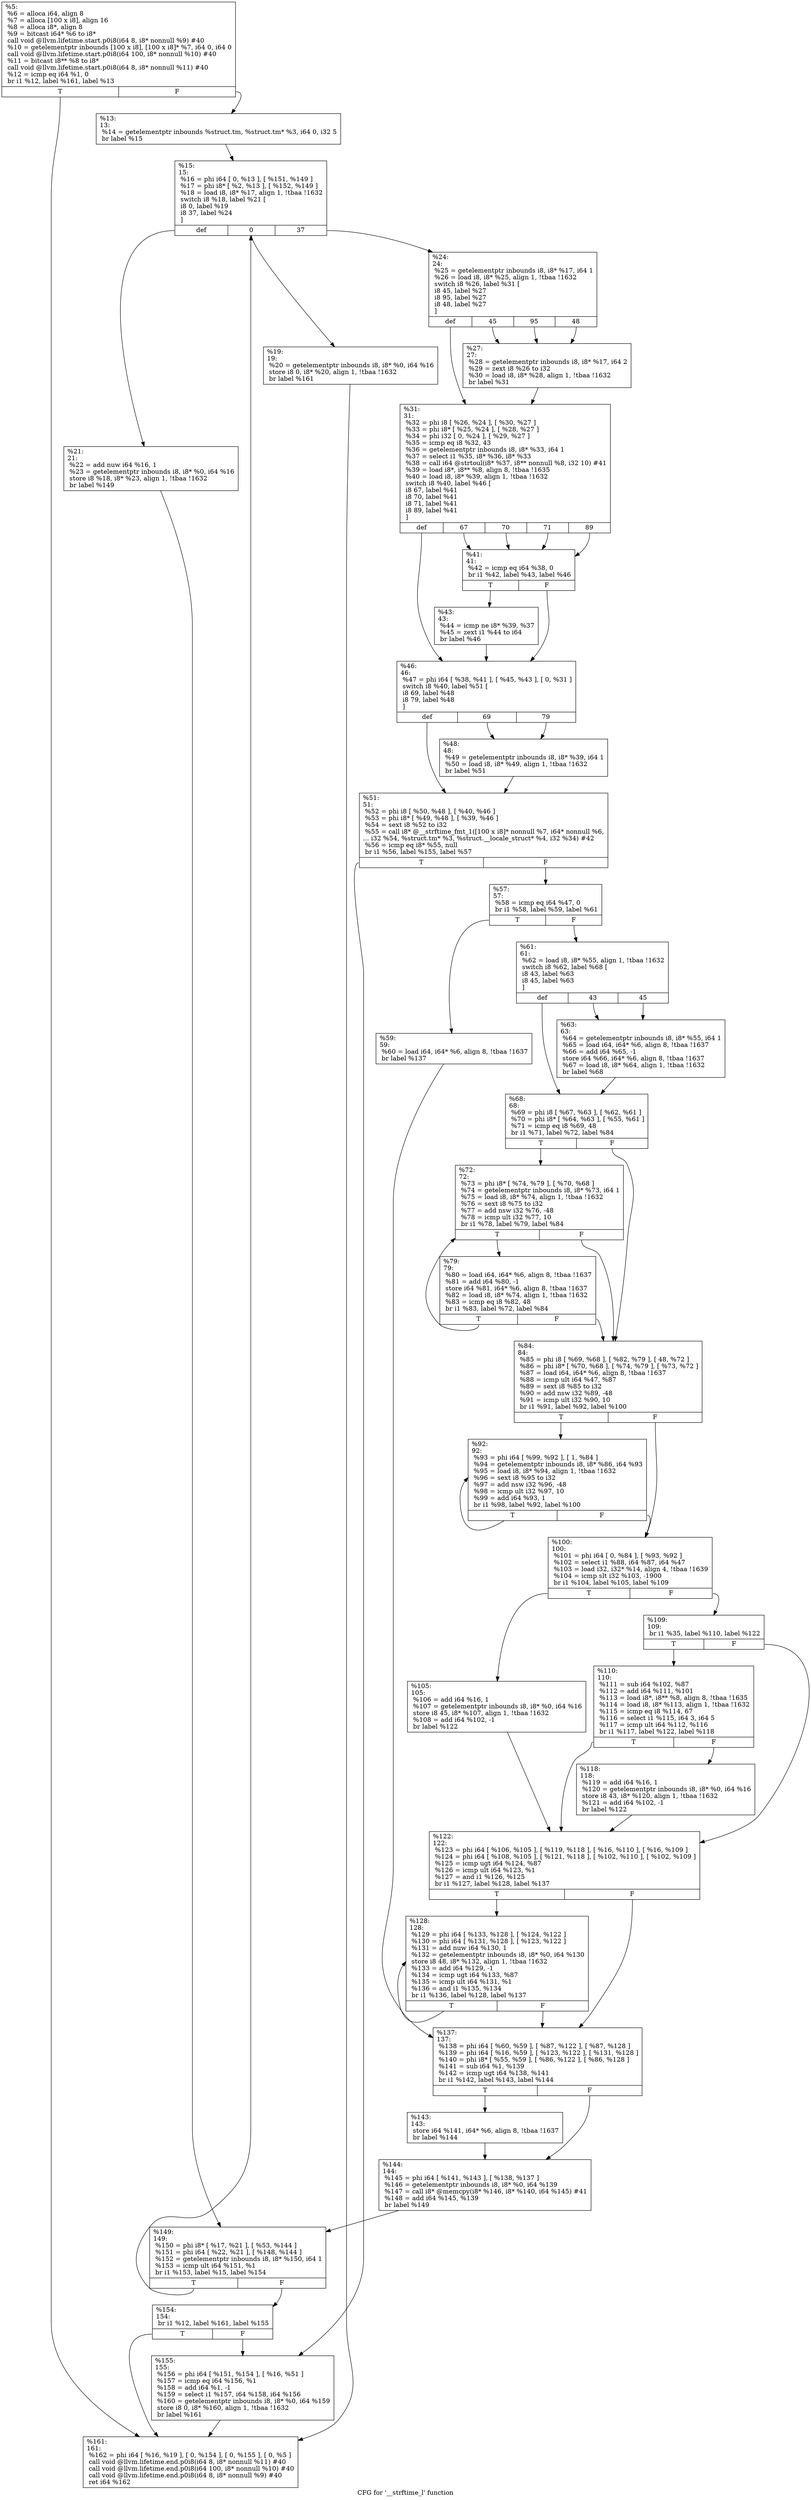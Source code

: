 digraph "CFG for '__strftime_l' function" {
	label="CFG for '__strftime_l' function";

	Node0x1833530 [shape=record,label="{%5:\l  %6 = alloca i64, align 8\l  %7 = alloca [100 x i8], align 16\l  %8 = alloca i8*, align 8\l  %9 = bitcast i64* %6 to i8*\l  call void @llvm.lifetime.start.p0i8(i64 8, i8* nonnull %9) #40\l  %10 = getelementptr inbounds [100 x i8], [100 x i8]* %7, i64 0, i64 0\l  call void @llvm.lifetime.start.p0i8(i64 100, i8* nonnull %10) #40\l  %11 = bitcast i8** %8 to i8*\l  call void @llvm.lifetime.start.p0i8(i64 8, i8* nonnull %11) #40\l  %12 = icmp eq i64 %1, 0\l  br i1 %12, label %161, label %13\l|{<s0>T|<s1>F}}"];
	Node0x1833530:s0 -> Node0x1834220;
	Node0x1833530:s1 -> Node0x1833780;
	Node0x1833780 [shape=record,label="{%13:\l13:                                               \l  %14 = getelementptr inbounds %struct.tm, %struct.tm* %3, i64 0, i32 5\l  br label %15\l}"];
	Node0x1833780 -> Node0x18337d0;
	Node0x18337d0 [shape=record,label="{%15:\l15:                                               \l  %16 = phi i64 [ 0, %13 ], [ %151, %149 ]\l  %17 = phi i8* [ %2, %13 ], [ %152, %149 ]\l  %18 = load i8, i8* %17, align 1, !tbaa !1632\l  switch i8 %18, label %21 [\l    i8 0, label %19\l    i8 37, label %24\l  ]\l|{<s0>def|<s1>0|<s2>37}}"];
	Node0x18337d0:s0 -> Node0x1833870;
	Node0x18337d0:s1 -> Node0x1833820;
	Node0x18337d0:s2 -> Node0x18338c0;
	Node0x1833820 [shape=record,label="{%19:\l19:                                               \l  %20 = getelementptr inbounds i8, i8* %0, i64 %16\l  store i8 0, i8* %20, align 1, !tbaa !1632\l  br label %161\l}"];
	Node0x1833820 -> Node0x1834220;
	Node0x1833870 [shape=record,label="{%21:\l21:                                               \l  %22 = add nuw i64 %16, 1\l  %23 = getelementptr inbounds i8, i8* %0, i64 %16\l  store i8 %18, i8* %23, align 1, !tbaa !1632\l  br label %149\l}"];
	Node0x1833870 -> Node0x1834130;
	Node0x18338c0 [shape=record,label="{%24:\l24:                                               \l  %25 = getelementptr inbounds i8, i8* %17, i64 1\l  %26 = load i8, i8* %25, align 1, !tbaa !1632\l  switch i8 %26, label %31 [\l    i8 45, label %27\l    i8 95, label %27\l    i8 48, label %27\l  ]\l|{<s0>def|<s1>45|<s2>95|<s3>48}}"];
	Node0x18338c0:s0 -> Node0x1833960;
	Node0x18338c0:s1 -> Node0x1833910;
	Node0x18338c0:s2 -> Node0x1833910;
	Node0x18338c0:s3 -> Node0x1833910;
	Node0x1833910 [shape=record,label="{%27:\l27:                                               \l  %28 = getelementptr inbounds i8, i8* %17, i64 2\l  %29 = zext i8 %26 to i32\l  %30 = load i8, i8* %28, align 1, !tbaa !1632\l  br label %31\l}"];
	Node0x1833910 -> Node0x1833960;
	Node0x1833960 [shape=record,label="{%31:\l31:                                               \l  %32 = phi i8 [ %26, %24 ], [ %30, %27 ]\l  %33 = phi i8* [ %25, %24 ], [ %28, %27 ]\l  %34 = phi i32 [ 0, %24 ], [ %29, %27 ]\l  %35 = icmp eq i8 %32, 43\l  %36 = getelementptr inbounds i8, i8* %33, i64 1\l  %37 = select i1 %35, i8* %36, i8* %33\l  %38 = call i64 @strtoul(i8* %37, i8** nonnull %8, i32 10) #41\l  %39 = load i8*, i8** %8, align 8, !tbaa !1635\l  %40 = load i8, i8* %39, align 1, !tbaa !1632\l  switch i8 %40, label %46 [\l    i8 67, label %41\l    i8 70, label %41\l    i8 71, label %41\l    i8 89, label %41\l  ]\l|{<s0>def|<s1>67|<s2>70|<s3>71|<s4>89}}"];
	Node0x1833960:s0 -> Node0x1833a50;
	Node0x1833960:s1 -> Node0x18339b0;
	Node0x1833960:s2 -> Node0x18339b0;
	Node0x1833960:s3 -> Node0x18339b0;
	Node0x1833960:s4 -> Node0x18339b0;
	Node0x18339b0 [shape=record,label="{%41:\l41:                                               \l  %42 = icmp eq i64 %38, 0\l  br i1 %42, label %43, label %46\l|{<s0>T|<s1>F}}"];
	Node0x18339b0:s0 -> Node0x1833a00;
	Node0x18339b0:s1 -> Node0x1833a50;
	Node0x1833a00 [shape=record,label="{%43:\l43:                                               \l  %44 = icmp ne i8* %39, %37\l  %45 = zext i1 %44 to i64\l  br label %46\l}"];
	Node0x1833a00 -> Node0x1833a50;
	Node0x1833a50 [shape=record,label="{%46:\l46:                                               \l  %47 = phi i64 [ %38, %41 ], [ %45, %43 ], [ 0, %31 ]\l  switch i8 %40, label %51 [\l    i8 69, label %48\l    i8 79, label %48\l  ]\l|{<s0>def|<s1>69|<s2>79}}"];
	Node0x1833a50:s0 -> Node0x1833af0;
	Node0x1833a50:s1 -> Node0x1833aa0;
	Node0x1833a50:s2 -> Node0x1833aa0;
	Node0x1833aa0 [shape=record,label="{%48:\l48:                                               \l  %49 = getelementptr inbounds i8, i8* %39, i64 1\l  %50 = load i8, i8* %49, align 1, !tbaa !1632\l  br label %51\l}"];
	Node0x1833aa0 -> Node0x1833af0;
	Node0x1833af0 [shape=record,label="{%51:\l51:                                               \l  %52 = phi i8 [ %50, %48 ], [ %40, %46 ]\l  %53 = phi i8* [ %49, %48 ], [ %39, %46 ]\l  %54 = sext i8 %52 to i32\l  %55 = call i8* @__strftime_fmt_1([100 x i8]* nonnull %7, i64* nonnull %6,\l... i32 %54, %struct.tm* %3, %struct.__locale_struct* %4, i32 %34) #42\l  %56 = icmp eq i8* %55, null\l  br i1 %56, label %155, label %57\l|{<s0>T|<s1>F}}"];
	Node0x1833af0:s0 -> Node0x18341d0;
	Node0x1833af0:s1 -> Node0x1833b40;
	Node0x1833b40 [shape=record,label="{%57:\l57:                                               \l  %58 = icmp eq i64 %47, 0\l  br i1 %58, label %59, label %61\l|{<s0>T|<s1>F}}"];
	Node0x1833b40:s0 -> Node0x1833b90;
	Node0x1833b40:s1 -> Node0x1833be0;
	Node0x1833b90 [shape=record,label="{%59:\l59:                                               \l  %60 = load i64, i64* %6, align 8, !tbaa !1637\l  br label %137\l}"];
	Node0x1833b90 -> Node0x1834040;
	Node0x1833be0 [shape=record,label="{%61:\l61:                                               \l  %62 = load i8, i8* %55, align 1, !tbaa !1632\l  switch i8 %62, label %68 [\l    i8 43, label %63\l    i8 45, label %63\l  ]\l|{<s0>def|<s1>43|<s2>45}}"];
	Node0x1833be0:s0 -> Node0x1833c80;
	Node0x1833be0:s1 -> Node0x1833c30;
	Node0x1833be0:s2 -> Node0x1833c30;
	Node0x1833c30 [shape=record,label="{%63:\l63:                                               \l  %64 = getelementptr inbounds i8, i8* %55, i64 1\l  %65 = load i64, i64* %6, align 8, !tbaa !1637\l  %66 = add i64 %65, -1\l  store i64 %66, i64* %6, align 8, !tbaa !1637\l  %67 = load i8, i8* %64, align 1, !tbaa !1632\l  br label %68\l}"];
	Node0x1833c30 -> Node0x1833c80;
	Node0x1833c80 [shape=record,label="{%68:\l68:                                               \l  %69 = phi i8 [ %67, %63 ], [ %62, %61 ]\l  %70 = phi i8* [ %64, %63 ], [ %55, %61 ]\l  %71 = icmp eq i8 %69, 48\l  br i1 %71, label %72, label %84\l|{<s0>T|<s1>F}}"];
	Node0x1833c80:s0 -> Node0x1833cd0;
	Node0x1833c80:s1 -> Node0x1833d70;
	Node0x1833cd0 [shape=record,label="{%72:\l72:                                               \l  %73 = phi i8* [ %74, %79 ], [ %70, %68 ]\l  %74 = getelementptr inbounds i8, i8* %73, i64 1\l  %75 = load i8, i8* %74, align 1, !tbaa !1632\l  %76 = sext i8 %75 to i32\l  %77 = add nsw i32 %76, -48\l  %78 = icmp ult i32 %77, 10\l  br i1 %78, label %79, label %84\l|{<s0>T|<s1>F}}"];
	Node0x1833cd0:s0 -> Node0x1833d20;
	Node0x1833cd0:s1 -> Node0x1833d70;
	Node0x1833d20 [shape=record,label="{%79:\l79:                                               \l  %80 = load i64, i64* %6, align 8, !tbaa !1637\l  %81 = add i64 %80, -1\l  store i64 %81, i64* %6, align 8, !tbaa !1637\l  %82 = load i8, i8* %74, align 1, !tbaa !1632\l  %83 = icmp eq i8 %82, 48\l  br i1 %83, label %72, label %84\l|{<s0>T|<s1>F}}"];
	Node0x1833d20:s0 -> Node0x1833cd0;
	Node0x1833d20:s1 -> Node0x1833d70;
	Node0x1833d70 [shape=record,label="{%84:\l84:                                               \l  %85 = phi i8 [ %69, %68 ], [ %82, %79 ], [ 48, %72 ]\l  %86 = phi i8* [ %70, %68 ], [ %74, %79 ], [ %73, %72 ]\l  %87 = load i64, i64* %6, align 8, !tbaa !1637\l  %88 = icmp ult i64 %47, %87\l  %89 = sext i8 %85 to i32\l  %90 = add nsw i32 %89, -48\l  %91 = icmp ult i32 %90, 10\l  br i1 %91, label %92, label %100\l|{<s0>T|<s1>F}}"];
	Node0x1833d70:s0 -> Node0x1833dc0;
	Node0x1833d70:s1 -> Node0x1833e10;
	Node0x1833dc0 [shape=record,label="{%92:\l92:                                               \l  %93 = phi i64 [ %99, %92 ], [ 1, %84 ]\l  %94 = getelementptr inbounds i8, i8* %86, i64 %93\l  %95 = load i8, i8* %94, align 1, !tbaa !1632\l  %96 = sext i8 %95 to i32\l  %97 = add nsw i32 %96, -48\l  %98 = icmp ult i32 %97, 10\l  %99 = add i64 %93, 1\l  br i1 %98, label %92, label %100\l|{<s0>T|<s1>F}}"];
	Node0x1833dc0:s0 -> Node0x1833dc0;
	Node0x1833dc0:s1 -> Node0x1833e10;
	Node0x1833e10 [shape=record,label="{%100:\l100:                                              \l  %101 = phi i64 [ 0, %84 ], [ %93, %92 ]\l  %102 = select i1 %88, i64 %87, i64 %47\l  %103 = load i32, i32* %14, align 4, !tbaa !1639\l  %104 = icmp slt i32 %103, -1900\l  br i1 %104, label %105, label %109\l|{<s0>T|<s1>F}}"];
	Node0x1833e10:s0 -> Node0x1833e60;
	Node0x1833e10:s1 -> Node0x1833eb0;
	Node0x1833e60 [shape=record,label="{%105:\l105:                                              \l  %106 = add i64 %16, 1\l  %107 = getelementptr inbounds i8, i8* %0, i64 %16\l  store i8 45, i8* %107, align 1, !tbaa !1632\l  %108 = add i64 %102, -1\l  br label %122\l}"];
	Node0x1833e60 -> Node0x1833fa0;
	Node0x1833eb0 [shape=record,label="{%109:\l109:                                              \l  br i1 %35, label %110, label %122\l|{<s0>T|<s1>F}}"];
	Node0x1833eb0:s0 -> Node0x1833f00;
	Node0x1833eb0:s1 -> Node0x1833fa0;
	Node0x1833f00 [shape=record,label="{%110:\l110:                                              \l  %111 = sub i64 %102, %87\l  %112 = add i64 %111, %101\l  %113 = load i8*, i8** %8, align 8, !tbaa !1635\l  %114 = load i8, i8* %113, align 1, !tbaa !1632\l  %115 = icmp eq i8 %114, 67\l  %116 = select i1 %115, i64 3, i64 5\l  %117 = icmp ult i64 %112, %116\l  br i1 %117, label %122, label %118\l|{<s0>T|<s1>F}}"];
	Node0x1833f00:s0 -> Node0x1833fa0;
	Node0x1833f00:s1 -> Node0x1833f50;
	Node0x1833f50 [shape=record,label="{%118:\l118:                                              \l  %119 = add i64 %16, 1\l  %120 = getelementptr inbounds i8, i8* %0, i64 %16\l  store i8 43, i8* %120, align 1, !tbaa !1632\l  %121 = add i64 %102, -1\l  br label %122\l}"];
	Node0x1833f50 -> Node0x1833fa0;
	Node0x1833fa0 [shape=record,label="{%122:\l122:                                              \l  %123 = phi i64 [ %106, %105 ], [ %119, %118 ], [ %16, %110 ], [ %16, %109 ]\l  %124 = phi i64 [ %108, %105 ], [ %121, %118 ], [ %102, %110 ], [ %102, %109 ]\l  %125 = icmp ugt i64 %124, %87\l  %126 = icmp ult i64 %123, %1\l  %127 = and i1 %126, %125\l  br i1 %127, label %128, label %137\l|{<s0>T|<s1>F}}"];
	Node0x1833fa0:s0 -> Node0x1833ff0;
	Node0x1833fa0:s1 -> Node0x1834040;
	Node0x1833ff0 [shape=record,label="{%128:\l128:                                              \l  %129 = phi i64 [ %133, %128 ], [ %124, %122 ]\l  %130 = phi i64 [ %131, %128 ], [ %123, %122 ]\l  %131 = add nuw i64 %130, 1\l  %132 = getelementptr inbounds i8, i8* %0, i64 %130\l  store i8 48, i8* %132, align 1, !tbaa !1632\l  %133 = add i64 %129, -1\l  %134 = icmp ugt i64 %133, %87\l  %135 = icmp ult i64 %131, %1\l  %136 = and i1 %135, %134\l  br i1 %136, label %128, label %137\l|{<s0>T|<s1>F}}"];
	Node0x1833ff0:s0 -> Node0x1833ff0;
	Node0x1833ff0:s1 -> Node0x1834040;
	Node0x1834040 [shape=record,label="{%137:\l137:                                              \l  %138 = phi i64 [ %60, %59 ], [ %87, %122 ], [ %87, %128 ]\l  %139 = phi i64 [ %16, %59 ], [ %123, %122 ], [ %131, %128 ]\l  %140 = phi i8* [ %55, %59 ], [ %86, %122 ], [ %86, %128 ]\l  %141 = sub i64 %1, %139\l  %142 = icmp ugt i64 %138, %141\l  br i1 %142, label %143, label %144\l|{<s0>T|<s1>F}}"];
	Node0x1834040:s0 -> Node0x1834090;
	Node0x1834040:s1 -> Node0x18340e0;
	Node0x1834090 [shape=record,label="{%143:\l143:                                              \l  store i64 %141, i64* %6, align 8, !tbaa !1637\l  br label %144\l}"];
	Node0x1834090 -> Node0x18340e0;
	Node0x18340e0 [shape=record,label="{%144:\l144:                                              \l  %145 = phi i64 [ %141, %143 ], [ %138, %137 ]\l  %146 = getelementptr inbounds i8, i8* %0, i64 %139\l  %147 = call i8* @memcpy(i8* %146, i8* %140, i64 %145) #41\l  %148 = add i64 %145, %139\l  br label %149\l}"];
	Node0x18340e0 -> Node0x1834130;
	Node0x1834130 [shape=record,label="{%149:\l149:                                              \l  %150 = phi i8* [ %17, %21 ], [ %53, %144 ]\l  %151 = phi i64 [ %22, %21 ], [ %148, %144 ]\l  %152 = getelementptr inbounds i8, i8* %150, i64 1\l  %153 = icmp ult i64 %151, %1\l  br i1 %153, label %15, label %154\l|{<s0>T|<s1>F}}"];
	Node0x1834130:s0 -> Node0x18337d0;
	Node0x1834130:s1 -> Node0x1834180;
	Node0x1834180 [shape=record,label="{%154:\l154:                                              \l  br i1 %12, label %161, label %155\l|{<s0>T|<s1>F}}"];
	Node0x1834180:s0 -> Node0x1834220;
	Node0x1834180:s1 -> Node0x18341d0;
	Node0x18341d0 [shape=record,label="{%155:\l155:                                              \l  %156 = phi i64 [ %151, %154 ], [ %16, %51 ]\l  %157 = icmp eq i64 %156, %1\l  %158 = add i64 %1, -1\l  %159 = select i1 %157, i64 %158, i64 %156\l  %160 = getelementptr inbounds i8, i8* %0, i64 %159\l  store i8 0, i8* %160, align 1, !tbaa !1632\l  br label %161\l}"];
	Node0x18341d0 -> Node0x1834220;
	Node0x1834220 [shape=record,label="{%161:\l161:                                              \l  %162 = phi i64 [ %16, %19 ], [ 0, %154 ], [ 0, %155 ], [ 0, %5 ]\l  call void @llvm.lifetime.end.p0i8(i64 8, i8* nonnull %11) #40\l  call void @llvm.lifetime.end.p0i8(i64 100, i8* nonnull %10) #40\l  call void @llvm.lifetime.end.p0i8(i64 8, i8* nonnull %9) #40\l  ret i64 %162\l}"];
}
